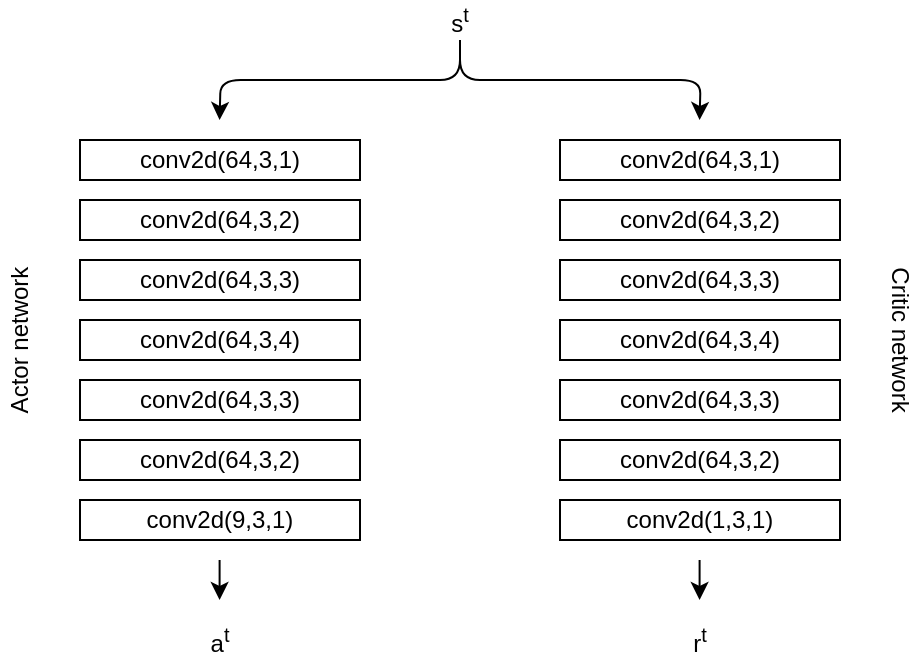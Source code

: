 <mxfile version="12.4.2" type="device" pages="1"><diagram id="elX3MzyOeWgoScyleb54" name="Page-1"><mxGraphModel dx="776" dy="534" grid="1" gridSize="10" guides="1" tooltips="1" connect="1" arrows="1" fold="1" page="1" pageScale="1" pageWidth="2339" pageHeight="3300" math="0" shadow="0"><root><mxCell id="0"/><mxCell id="1" parent="0"/><mxCell id="g-IJ2IQNS7XXRZMvCvtD-1" value="conv2d(64,3,1)" style="rounded=0;whiteSpace=wrap;html=1;" vertex="1" parent="1"><mxGeometry x="120" y="120" width="140" height="20" as="geometry"/></mxCell><mxCell id="g-IJ2IQNS7XXRZMvCvtD-2" value="conv2d(64,3,2)" style="rounded=0;whiteSpace=wrap;html=1;" vertex="1" parent="1"><mxGeometry x="120" y="150" width="140" height="20" as="geometry"/></mxCell><mxCell id="g-IJ2IQNS7XXRZMvCvtD-3" value="conv2d(64,3,3)" style="rounded=0;whiteSpace=wrap;html=1;" vertex="1" parent="1"><mxGeometry x="120" y="180" width="140" height="20" as="geometry"/></mxCell><mxCell id="g-IJ2IQNS7XXRZMvCvtD-4" value="conv2d(64,3,4)" style="rounded=0;whiteSpace=wrap;html=1;" vertex="1" parent="1"><mxGeometry x="120" y="210" width="140" height="20" as="geometry"/></mxCell><mxCell id="g-IJ2IQNS7XXRZMvCvtD-5" value="conv2d(64,3,3)" style="rounded=0;whiteSpace=wrap;html=1;" vertex="1" parent="1"><mxGeometry x="120" y="240" width="140" height="20" as="geometry"/></mxCell><mxCell id="g-IJ2IQNS7XXRZMvCvtD-6" value="conv2d(64,3,2)" style="rounded=0;whiteSpace=wrap;html=1;" vertex="1" parent="1"><mxGeometry x="120" y="270" width="140" height="20" as="geometry"/></mxCell><mxCell id="g-IJ2IQNS7XXRZMvCvtD-7" value="conv2d(9,3,1)" style="rounded=0;whiteSpace=wrap;html=1;" vertex="1" parent="1"><mxGeometry x="120" y="300" width="140" height="20" as="geometry"/></mxCell><mxCell id="g-IJ2IQNS7XXRZMvCvtD-9" value="conv2d(64,3,1)" style="rounded=0;whiteSpace=wrap;html=1;" vertex="1" parent="1"><mxGeometry x="360" y="120" width="140" height="20" as="geometry"/></mxCell><mxCell id="g-IJ2IQNS7XXRZMvCvtD-10" value="conv2d(64,3,2)" style="rounded=0;whiteSpace=wrap;html=1;" vertex="1" parent="1"><mxGeometry x="360" y="150" width="140" height="20" as="geometry"/></mxCell><mxCell id="g-IJ2IQNS7XXRZMvCvtD-11" value="conv2d(64,3,3)" style="rounded=0;whiteSpace=wrap;html=1;" vertex="1" parent="1"><mxGeometry x="360" y="180" width="140" height="20" as="geometry"/></mxCell><mxCell id="g-IJ2IQNS7XXRZMvCvtD-12" value="conv2d(64,3,4)" style="rounded=0;whiteSpace=wrap;html=1;" vertex="1" parent="1"><mxGeometry x="360" y="210" width="140" height="20" as="geometry"/></mxCell><mxCell id="g-IJ2IQNS7XXRZMvCvtD-13" value="conv2d(64,3,3)" style="rounded=0;whiteSpace=wrap;html=1;" vertex="1" parent="1"><mxGeometry x="360" y="240" width="140" height="20" as="geometry"/></mxCell><mxCell id="g-IJ2IQNS7XXRZMvCvtD-14" value="conv2d(64,3,2)" style="rounded=0;whiteSpace=wrap;html=1;" vertex="1" parent="1"><mxGeometry x="360" y="270" width="140" height="20" as="geometry"/></mxCell><mxCell id="g-IJ2IQNS7XXRZMvCvtD-15" value="conv2d(1,3,1)" style="rounded=0;whiteSpace=wrap;html=1;" vertex="1" parent="1"><mxGeometry x="360" y="300" width="140" height="20" as="geometry"/></mxCell><mxCell id="g-IJ2IQNS7XXRZMvCvtD-16" value="Actor network" style="text;html=1;strokeColor=none;fillColor=none;align=center;verticalAlign=middle;whiteSpace=wrap;rounded=0;rotation=-90;" vertex="1" parent="1"><mxGeometry x="40" y="210" width="100" height="20" as="geometry"/></mxCell><mxCell id="g-IJ2IQNS7XXRZMvCvtD-17" value="Critic network" style="text;html=1;strokeColor=none;fillColor=none;align=center;verticalAlign=middle;whiteSpace=wrap;rounded=0;rotation=90;" vertex="1" parent="1"><mxGeometry x="480" y="210" width="100" height="20" as="geometry"/></mxCell><mxCell id="g-IJ2IQNS7XXRZMvCvtD-18" value="" style="endArrow=classic;html=1;exitX=0.5;exitY=1;exitDx=0;exitDy=0;edgeStyle=orthogonalEdgeStyle;" edge="1" parent="1" source="g-IJ2IQNS7XXRZMvCvtD-22"><mxGeometry width="50" height="50" relative="1" as="geometry"><mxPoint x="189.8" y="90" as="sourcePoint"/><mxPoint x="189.8" y="110" as="targetPoint"/></mxGeometry></mxCell><mxCell id="g-IJ2IQNS7XXRZMvCvtD-19" value="" style="endArrow=classic;html=1;exitX=0.5;exitY=1;exitDx=0;exitDy=0;edgeStyle=orthogonalEdgeStyle;" edge="1" parent="1" source="g-IJ2IQNS7XXRZMvCvtD-22"><mxGeometry width="50" height="50" relative="1" as="geometry"><mxPoint x="429.8" y="90" as="sourcePoint"/><mxPoint x="429.8" y="110" as="targetPoint"/></mxGeometry></mxCell><mxCell id="g-IJ2IQNS7XXRZMvCvtD-20" value="" style="endArrow=classic;html=1;" edge="1" parent="1"><mxGeometry width="50" height="50" relative="1" as="geometry"><mxPoint x="189.8" y="330" as="sourcePoint"/><mxPoint x="189.8" y="350" as="targetPoint"/></mxGeometry></mxCell><mxCell id="g-IJ2IQNS7XXRZMvCvtD-21" value="" style="endArrow=classic;html=1;" edge="1" parent="1"><mxGeometry width="50" height="50" relative="1" as="geometry"><mxPoint x="429.8" y="330" as="sourcePoint"/><mxPoint x="429.8" y="350" as="targetPoint"/></mxGeometry></mxCell><mxCell id="g-IJ2IQNS7XXRZMvCvtD-22" value="s&lt;sup&gt;t&lt;/sup&gt;" style="text;html=1;strokeColor=none;fillColor=none;align=center;verticalAlign=middle;whiteSpace=wrap;rounded=0;" vertex="1" parent="1"><mxGeometry x="290" y="50" width="40" height="20" as="geometry"/></mxCell><mxCell id="g-IJ2IQNS7XXRZMvCvtD-23" value="a&lt;sup&gt;t&lt;/sup&gt;" style="text;html=1;strokeColor=none;fillColor=none;align=center;verticalAlign=middle;whiteSpace=wrap;rounded=0;" vertex="1" parent="1"><mxGeometry x="170" y="360" width="40" height="20" as="geometry"/></mxCell><mxCell id="g-IJ2IQNS7XXRZMvCvtD-24" value="r&lt;sup&gt;t&lt;/sup&gt;" style="text;html=1;strokeColor=none;fillColor=none;align=center;verticalAlign=middle;whiteSpace=wrap;rounded=0;" vertex="1" parent="1"><mxGeometry x="410" y="360" width="40" height="20" as="geometry"/></mxCell></root></mxGraphModel></diagram></mxfile>